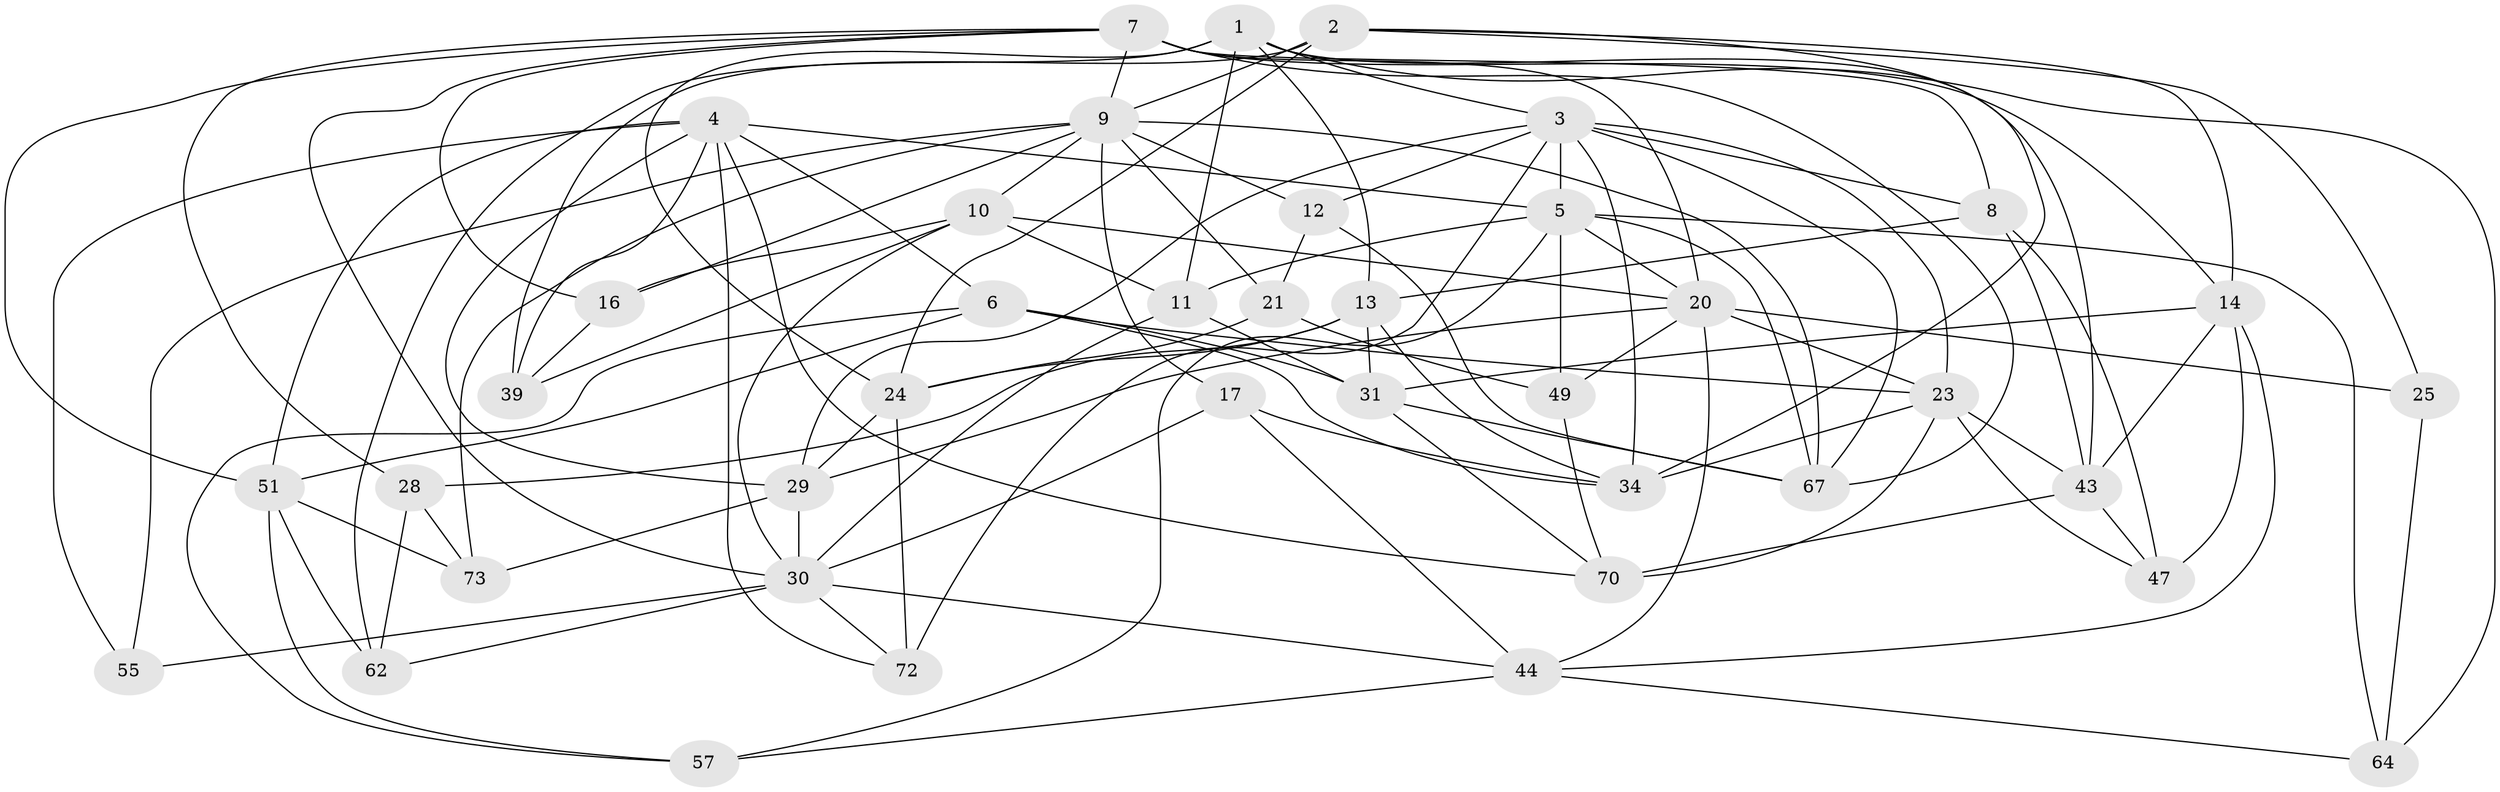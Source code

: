 // original degree distribution, {4: 1.0}
// Generated by graph-tools (version 1.1) at 2025/20/03/04/25 18:20:49]
// undirected, 40 vertices, 113 edges
graph export_dot {
graph [start="1"]
  node [color=gray90,style=filled];
  1 [super="+65"];
  2 [super="+53"];
  3 [super="+33"];
  4 [super="+38+27"];
  5 [super="+37"];
  6 [super="+45"];
  7 [super="+61+80+32"];
  8 [super="+18"];
  9 [super="+40+41"];
  10 [super="+35"];
  11 [super="+19"];
  12;
  13 [super="+22"];
  14 [super="+15"];
  16;
  17;
  20 [super="+77+26+58"];
  21;
  23 [super="+54+42"];
  24 [super="+52"];
  25;
  28;
  29 [super="+36"];
  30 [super="+56+69"];
  31 [super="+46"];
  34 [super="+68"];
  39;
  43 [super="+79"];
  44 [super="+50"];
  47;
  49;
  51 [super="+60"];
  55;
  57;
  62;
  64;
  67 [super="+78"];
  70 [super="+76"];
  72;
  73;
  1 -- 62;
  1 -- 64;
  1 -- 43;
  1 -- 11 [weight=2];
  1 -- 13;
  1 -- 24;
  1 -- 3;
  2 -- 39;
  2 -- 14;
  2 -- 25;
  2 -- 34;
  2 -- 24;
  2 -- 9;
  3 -- 12;
  3 -- 8;
  3 -- 5 [weight=2];
  3 -- 34;
  3 -- 67;
  3 -- 23;
  3 -- 72;
  3 -- 29;
  4 -- 5;
  4 -- 72;
  4 -- 39;
  4 -- 55;
  4 -- 51;
  4 -- 29;
  4 -- 70;
  4 -- 6;
  5 -- 64;
  5 -- 20 [weight=2];
  5 -- 67;
  5 -- 11;
  5 -- 49;
  5 -- 57;
  6 -- 23;
  6 -- 57;
  6 -- 51;
  6 -- 34;
  6 -- 31;
  7 -- 28;
  7 -- 16;
  7 -- 8 [weight=2];
  7 -- 20;
  7 -- 14;
  7 -- 9;
  7 -- 67;
  7 -- 51;
  7 -- 30;
  8 -- 43;
  8 -- 47;
  8 -- 13;
  9 -- 55;
  9 -- 17;
  9 -- 16;
  9 -- 12;
  9 -- 73;
  9 -- 67;
  9 -- 21;
  9 -- 10;
  10 -- 16;
  10 -- 39;
  10 -- 11;
  10 -- 20;
  10 -- 30;
  11 -- 30;
  11 -- 31;
  12 -- 21;
  12 -- 67;
  13 -- 28;
  13 -- 34;
  13 -- 24;
  13 -- 31;
  14 -- 44;
  14 -- 47;
  14 -- 31;
  14 -- 43;
  16 -- 39;
  17 -- 44;
  17 -- 34;
  17 -- 30;
  20 -- 25 [weight=2];
  20 -- 29;
  20 -- 44;
  20 -- 49;
  20 -- 23;
  21 -- 24;
  21 -- 49;
  23 -- 70 [weight=2];
  23 -- 34;
  23 -- 47;
  23 -- 43;
  24 -- 72;
  24 -- 29;
  25 -- 64;
  28 -- 62;
  28 -- 73;
  29 -- 73;
  29 -- 30;
  30 -- 55 [weight=2];
  30 -- 72;
  30 -- 62;
  30 -- 44;
  31 -- 70;
  31 -- 67;
  43 -- 47;
  43 -- 70;
  44 -- 57;
  44 -- 64;
  49 -- 70;
  51 -- 57;
  51 -- 62;
  51 -- 73;
}
